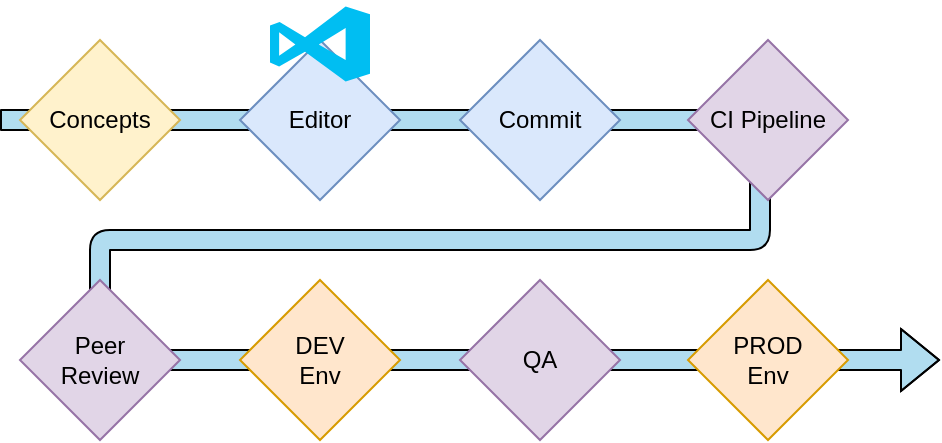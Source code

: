 <mxfile version="14.4.3" type="device"><diagram id="c9eda0FgbZ28vllJTVj1" name="Page-1"><mxGraphModel dx="576" dy="306" grid="1" gridSize="10" guides="1" tooltips="1" connect="1" arrows="1" fold="1" page="1" pageScale="1" pageWidth="827" pageHeight="1169" math="0" shadow="0"><root><mxCell id="0"/><mxCell id="1" parent="0"/><mxCell id="gimXuzJhJIG_QlamUiam-1" value="" style="shape=flexArrow;endArrow=classic;html=1;fillColor=#b1ddf0;sketch=0;" edge="1" parent="1"><mxGeometry width="50" height="50" relative="1" as="geometry"><mxPoint x="70" y="200" as="sourcePoint"/><mxPoint x="540" y="320" as="targetPoint"/><Array as="points"><mxPoint x="450" y="200"/><mxPoint x="450" y="260"/><mxPoint x="120" y="260"/><mxPoint x="120" y="320"/></Array></mxGeometry></mxCell><mxCell id="gimXuzJhJIG_QlamUiam-2" value="Concepts" style="rhombus;whiteSpace=wrap;html=1;fillColor=#fff2cc;strokeColor=#d6b656;" vertex="1" parent="1"><mxGeometry x="80" y="160" width="80" height="80" as="geometry"/></mxCell><mxCell id="gimXuzJhJIG_QlamUiam-3" value="Editor" style="rhombus;whiteSpace=wrap;html=1;fillColor=#dae8fc;strokeColor=#6c8ebf;" vertex="1" parent="1"><mxGeometry x="190" y="160" width="80" height="80" as="geometry"/></mxCell><mxCell id="gimXuzJhJIG_QlamUiam-4" value="Commit" style="rhombus;whiteSpace=wrap;html=1;fillColor=#dae8fc;strokeColor=#6c8ebf;" vertex="1" parent="1"><mxGeometry x="300" y="160" width="80" height="80" as="geometry"/></mxCell><mxCell id="gimXuzJhJIG_QlamUiam-5" value="CI Pipeline" style="rhombus;whiteSpace=wrap;html=1;fillColor=#e1d5e7;strokeColor=#9673a6;" vertex="1" parent="1"><mxGeometry x="414" y="160" width="80" height="80" as="geometry"/></mxCell><mxCell id="gimXuzJhJIG_QlamUiam-7" value="DEV&lt;br&gt;Env" style="rhombus;whiteSpace=wrap;html=1;fillColor=#ffe6cc;strokeColor=#d79b00;" vertex="1" parent="1"><mxGeometry x="190" y="280" width="80" height="80" as="geometry"/></mxCell><mxCell id="gimXuzJhJIG_QlamUiam-10" value="PROD&lt;br&gt;Env" style="rhombus;whiteSpace=wrap;html=1;fillColor=#ffe6cc;strokeColor=#d79b00;" vertex="1" parent="1"><mxGeometry x="414" y="280" width="80" height="80" as="geometry"/></mxCell><mxCell id="gimXuzJhJIG_QlamUiam-13" value="" style="shape=image;html=1;verticalAlign=top;verticalLabelPosition=bottom;labelBackgroundColor=#ffffff;imageAspect=0;aspect=fixed;image=https://cdn0.iconfinder.com/data/icons/small-n-flat/24/678078-light-bulb-128.png" vertex="1" parent="1"><mxGeometry x="98" y="140" width="44" height="44" as="geometry"/></mxCell><mxCell id="gimXuzJhJIG_QlamUiam-14" value="" style="verticalLabelPosition=bottom;html=1;verticalAlign=top;align=center;strokeColor=none;fillColor=#00BEF2;shape=mxgraph.azure.visual_studio_online;" vertex="1" parent="1"><mxGeometry x="205" y="143.25" width="50" height="37.5" as="geometry"/></mxCell><mxCell id="gimXuzJhJIG_QlamUiam-15" value="" style="shape=image;html=1;verticalAlign=top;verticalLabelPosition=bottom;labelBackgroundColor=#ffffff;imageAspect=0;aspect=fixed;image=https://cdn3.iconfinder.com/data/icons/social-media-2169/24/social_media_social_media_logo_git-128.png" vertex="1" parent="1"><mxGeometry x="323.5" y="149.25" width="33" height="33" as="geometry"/></mxCell><mxCell id="gimXuzJhJIG_QlamUiam-16" value="" style="shape=image;html=1;verticalAlign=top;verticalLabelPosition=bottom;labelBackgroundColor=#ffffff;imageAspect=0;aspect=fixed;image=https://cdn4.iconfinder.com/data/icons/logos-and-brands/512/144_Gitlab_logo_logos-128.png" vertex="1" parent="1"><mxGeometry x="433" y="141" width="42" height="42" as="geometry"/></mxCell><mxCell id="gimXuzJhJIG_QlamUiam-17" value="Peer&lt;br&gt;Review" style="rhombus;whiteSpace=wrap;html=1;fillColor=#e1d5e7;strokeColor=#9673a6;" vertex="1" parent="1"><mxGeometry x="80" y="280" width="80" height="80" as="geometry"/></mxCell><mxCell id="gimXuzJhJIG_QlamUiam-23" value="QA" style="rhombus;whiteSpace=wrap;html=1;fillColor=#e1d5e7;strokeColor=#9673a6;" vertex="1" parent="1"><mxGeometry x="300" y="280" width="80" height="80" as="geometry"/></mxCell></root></mxGraphModel></diagram></mxfile>
